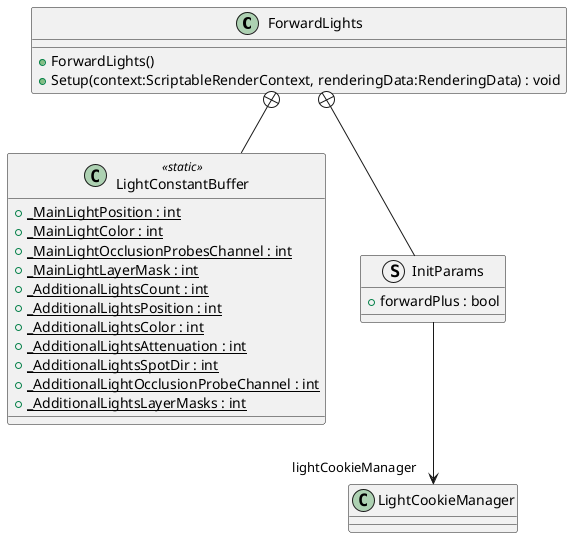 @startuml
class ForwardLights {
    + ForwardLights()
    + Setup(context:ScriptableRenderContext, renderingData:RenderingData) : void
}
class LightConstantBuffer <<static>> {
    + {static} _MainLightPosition : int
    + {static} _MainLightColor : int
    + {static} _MainLightOcclusionProbesChannel : int
    + {static} _MainLightLayerMask : int
    + {static} _AdditionalLightsCount : int
    + {static} _AdditionalLightsPosition : int
    + {static} _AdditionalLightsColor : int
    + {static} _AdditionalLightsAttenuation : int
    + {static} _AdditionalLightsSpotDir : int
    + {static} _AdditionalLightOcclusionProbeChannel : int
    + {static} _AdditionalLightsLayerMasks : int
}
struct InitParams {
    + forwardPlus : bool
}
ForwardLights +-- LightConstantBuffer
ForwardLights +-- InitParams
InitParams --> "lightCookieManager" LightCookieManager
@enduml

